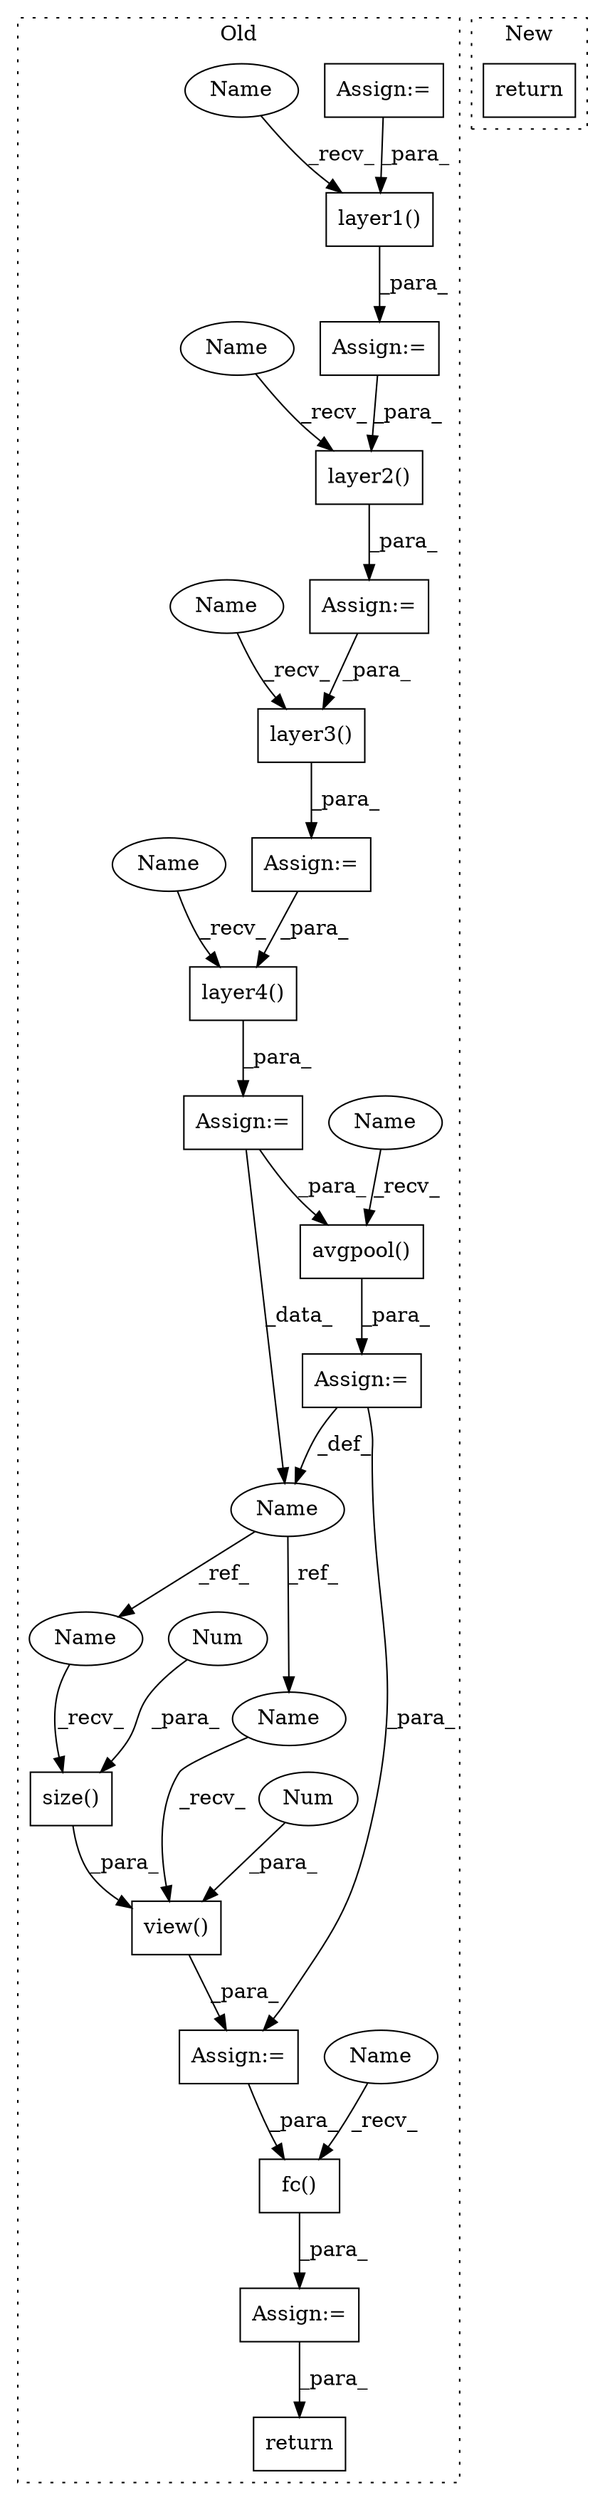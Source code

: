 digraph G {
subgraph cluster0 {
1 [label="layer3()" a="75" s="4642,4655" l="12,1" shape="box"];
3 [label="layer1()" a="75" s="4588,4601" l="12,1" shape="box"];
4 [label="view()" a="75" s="4725,4745" l="7,1" shape="box"];
5 [label="Num" a="76" s="4743" l="2" shape="ellipse"];
6 [label="Assign:=" a="68" s="4797" l="3" shape="box"];
7 [label="return" a="93" s="4819" l="7" shape="box"];
8 [label="size()" a="75" s="4732,4740" l="7,1" shape="box"];
9 [label="Num" a="76" s="4739" l="1" shape="ellipse"];
10 [label="Name" a="87" s="4693" l="1" shape="ellipse"];
11 [label="layer2()" a="75" s="4615,4628" l="12,1" shape="box"];
12 [label="Assign:=" a="68" s="4722" l="3" shape="box"];
13 [label="Assign:=" a="68" s="4612" l="3" shape="box"];
14 [label="Assign:=" a="68" s="4585" l="3" shape="box"];
15 [label="Assign:=" a="68" s="4639" l="3" shape="box"];
16 [label="Assign:=" a="68" s="4666" l="3" shape="box"];
17 [label="Assign:=" a="68" s="4694" l="3" shape="box"];
18 [label="Assign:=" a="68" s="4559" l="3" shape="box"];
19 [label="layer4()" a="75" s="4669,4682" l="12,1" shape="box"];
20 [label="fc()" a="75" s="4800,4809" l="8,1" shape="box"];
21 [label="avgpool()" a="75" s="4697,4711" l="13,1" shape="box"];
22 [label="Name" a="87" s="4725" l="1" shape="ellipse"];
23 [label="Name" a="87" s="4732" l="1" shape="ellipse"];
24 [label="Name" a="87" s="4588" l="4" shape="ellipse"];
25 [label="Name" a="87" s="4615" l="4" shape="ellipse"];
26 [label="Name" a="87" s="4642" l="4" shape="ellipse"];
27 [label="Name" a="87" s="4800" l="4" shape="ellipse"];
28 [label="Name" a="87" s="4697" l="4" shape="ellipse"];
29 [label="Name" a="87" s="4669" l="4" shape="ellipse"];
label = "Old";
style="dotted";
}
subgraph cluster1 {
2 [label="return" a="93" s="9208" l="7" shape="box"];
label = "New";
style="dotted";
}
1 -> 15 [label="_para_"];
3 -> 14 [label="_para_"];
4 -> 12 [label="_para_"];
5 -> 4 [label="_para_"];
6 -> 7 [label="_para_"];
8 -> 4 [label="_para_"];
9 -> 8 [label="_para_"];
10 -> 22 [label="_ref_"];
10 -> 23 [label="_ref_"];
11 -> 13 [label="_para_"];
12 -> 20 [label="_para_"];
13 -> 1 [label="_para_"];
14 -> 11 [label="_para_"];
15 -> 19 [label="_para_"];
16 -> 21 [label="_para_"];
16 -> 10 [label="_data_"];
17 -> 10 [label="_def_"];
17 -> 12 [label="_para_"];
18 -> 3 [label="_para_"];
19 -> 16 [label="_para_"];
20 -> 6 [label="_para_"];
21 -> 17 [label="_para_"];
22 -> 4 [label="_recv_"];
23 -> 8 [label="_recv_"];
24 -> 3 [label="_recv_"];
25 -> 11 [label="_recv_"];
26 -> 1 [label="_recv_"];
27 -> 20 [label="_recv_"];
28 -> 21 [label="_recv_"];
29 -> 19 [label="_recv_"];
}